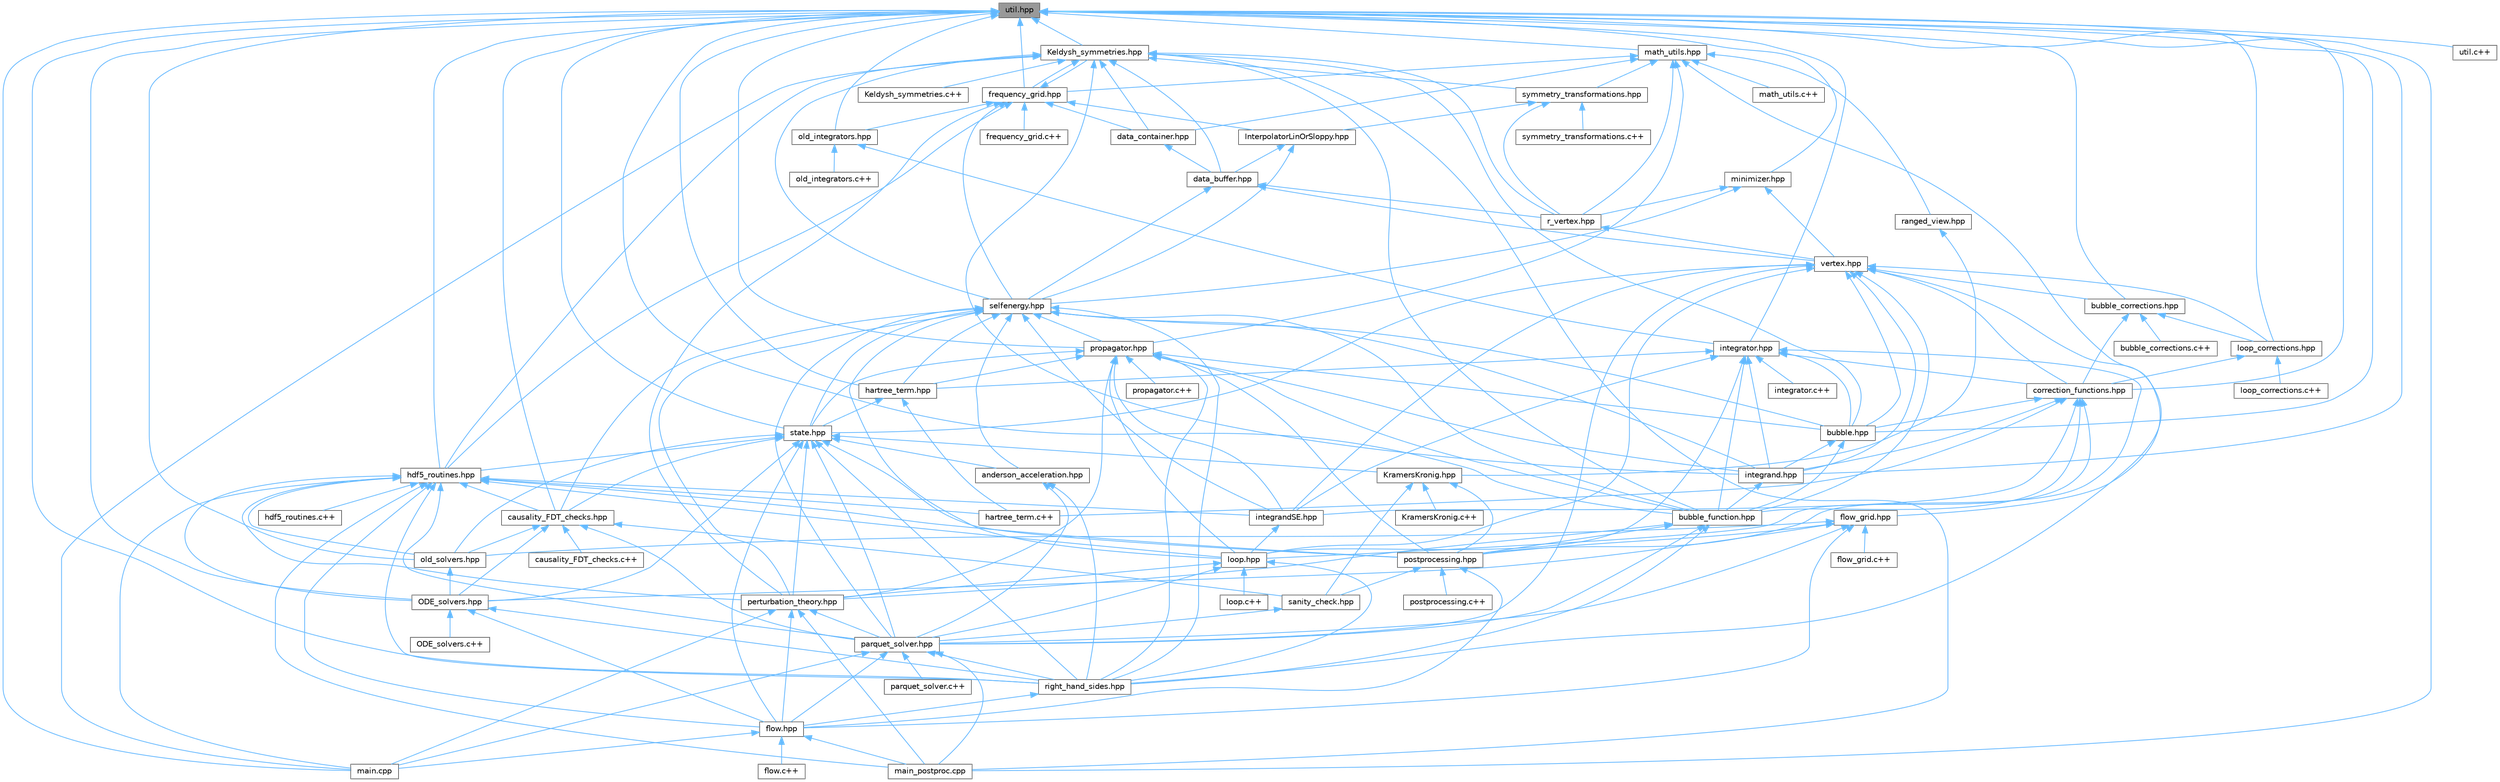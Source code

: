 digraph "util.hpp"
{
 // INTERACTIVE_SVG=YES
 // LATEX_PDF_SIZE
  bgcolor="transparent";
  edge [fontname=Helvetica,fontsize=10,labelfontname=Helvetica,labelfontsize=10];
  node [fontname=Helvetica,fontsize=10,shape=box,height=0.2,width=0.4];
  Node1 [id="Node000001",label="util.hpp",height=0.2,width=0.4,color="gray40", fillcolor="grey60", style="filled", fontcolor="black",tooltip=" "];
  Node1 -> Node2 [id="edge1_Node000001_Node000002",dir="back",color="steelblue1",style="solid",tooltip=" "];
  Node2 [id="Node000002",label="Keldysh_symmetries.hpp",height=0.2,width=0.4,color="grey40", fillcolor="white", style="filled",URL="$d2/d1a/Keldysh__symmetries_8hpp.html",tooltip=" "];
  Node2 -> Node3 [id="edge2_Node000002_Node000003",dir="back",color="steelblue1",style="solid",tooltip=" "];
  Node3 [id="Node000003",label="Keldysh_symmetries.c++",height=0.2,width=0.4,color="grey40", fillcolor="white", style="filled",URL="$d4/de0/Keldysh__symmetries_8c_09_09.html",tooltip=" "];
  Node2 -> Node4 [id="edge3_Node000002_Node000004",dir="back",color="steelblue1",style="solid",tooltip=" "];
  Node4 [id="Node000004",label="bubble.hpp",height=0.2,width=0.4,color="grey40", fillcolor="white", style="filled",URL="$d0/dac/bubble_8hpp.html",tooltip=" "];
  Node4 -> Node5 [id="edge4_Node000004_Node000005",dir="back",color="steelblue1",style="solid",tooltip=" "];
  Node5 [id="Node000005",label="bubble_function.hpp",height=0.2,width=0.4,color="grey40", fillcolor="white", style="filled",URL="$de/de8/bubble__function_8hpp.html",tooltip=" "];
  Node5 -> Node6 [id="edge5_Node000005_Node000006",dir="back",color="steelblue1",style="solid",tooltip=" "];
  Node6 [id="Node000006",label="parquet_solver.hpp",height=0.2,width=0.4,color="grey40", fillcolor="white", style="filled",URL="$dd/d0a/parquet__solver_8hpp.html",tooltip=" "];
  Node6 -> Node7 [id="edge6_Node000006_Node000007",dir="back",color="steelblue1",style="solid",tooltip=" "];
  Node7 [id="Node000007",label="flow.hpp",height=0.2,width=0.4,color="grey40", fillcolor="white", style="filled",URL="$d5/d21/flow_8hpp.html",tooltip=" "];
  Node7 -> Node8 [id="edge7_Node000007_Node000008",dir="back",color="steelblue1",style="solid",tooltip=" "];
  Node8 [id="Node000008",label="flow.c++",height=0.2,width=0.4,color="grey40", fillcolor="white", style="filled",URL="$d4/dde/flow_8c_09_09.html",tooltip=" "];
  Node7 -> Node9 [id="edge8_Node000007_Node000009",dir="back",color="steelblue1",style="solid",tooltip=" "];
  Node9 [id="Node000009",label="main.cpp",height=0.2,width=0.4,color="grey40", fillcolor="white", style="filled",URL="$df/d0a/main_8cpp.html",tooltip=" "];
  Node7 -> Node10 [id="edge9_Node000007_Node000010",dir="back",color="steelblue1",style="solid",tooltip=" "];
  Node10 [id="Node000010",label="main_postproc.cpp",height=0.2,width=0.4,color="grey40", fillcolor="white", style="filled",URL="$dd/d00/main__postproc_8cpp.html",tooltip=" "];
  Node6 -> Node9 [id="edge10_Node000006_Node000009",dir="back",color="steelblue1",style="solid",tooltip=" "];
  Node6 -> Node10 [id="edge11_Node000006_Node000010",dir="back",color="steelblue1",style="solid",tooltip=" "];
  Node6 -> Node11 [id="edge12_Node000006_Node000011",dir="back",color="steelblue1",style="solid",tooltip=" "];
  Node11 [id="Node000011",label="parquet_solver.c++",height=0.2,width=0.4,color="grey40", fillcolor="white", style="filled",URL="$d5/d94/parquet__solver_8c_09_09.html",tooltip=" "];
  Node6 -> Node12 [id="edge13_Node000006_Node000012",dir="back",color="steelblue1",style="solid",tooltip=" "];
  Node12 [id="Node000012",label="right_hand_sides.hpp",height=0.2,width=0.4,color="grey40", fillcolor="white", style="filled",URL="$d8/dea/right__hand__sides_8hpp.html",tooltip=" "];
  Node12 -> Node7 [id="edge14_Node000012_Node000007",dir="back",color="steelblue1",style="solid",tooltip=" "];
  Node5 -> Node13 [id="edge15_Node000005_Node000013",dir="back",color="steelblue1",style="solid",tooltip=" "];
  Node13 [id="Node000013",label="perturbation_theory.hpp",height=0.2,width=0.4,color="grey40", fillcolor="white", style="filled",URL="$d5/d0d/perturbation__theory_8hpp.html",tooltip=" "];
  Node13 -> Node7 [id="edge16_Node000013_Node000007",dir="back",color="steelblue1",style="solid",tooltip=" "];
  Node13 -> Node9 [id="edge17_Node000013_Node000009",dir="back",color="steelblue1",style="solid",tooltip=" "];
  Node13 -> Node10 [id="edge18_Node000013_Node000010",dir="back",color="steelblue1",style="solid",tooltip=" "];
  Node13 -> Node6 [id="edge19_Node000013_Node000006",dir="back",color="steelblue1",style="solid",tooltip=" "];
  Node5 -> Node14 [id="edge20_Node000005_Node000014",dir="back",color="steelblue1",style="solid",tooltip=" "];
  Node14 [id="Node000014",label="postprocessing.hpp",height=0.2,width=0.4,color="grey40", fillcolor="white", style="filled",URL="$d4/d81/postprocessing_8hpp.html",tooltip=" "];
  Node14 -> Node7 [id="edge21_Node000014_Node000007",dir="back",color="steelblue1",style="solid",tooltip=" "];
  Node14 -> Node15 [id="edge22_Node000014_Node000015",dir="back",color="steelblue1",style="solid",tooltip=" "];
  Node15 [id="Node000015",label="postprocessing.c++",height=0.2,width=0.4,color="grey40", fillcolor="white", style="filled",URL="$d9/dae/postprocessing_8c_09_09.html",tooltip=" "];
  Node14 -> Node16 [id="edge23_Node000014_Node000016",dir="back",color="steelblue1",style="solid",tooltip=" "];
  Node16 [id="Node000016",label="sanity_check.hpp",height=0.2,width=0.4,color="grey40", fillcolor="white", style="filled",URL="$d2/d3f/sanity__check_8hpp.html",tooltip=" "];
  Node16 -> Node6 [id="edge24_Node000016_Node000006",dir="back",color="steelblue1",style="solid",tooltip=" "];
  Node5 -> Node12 [id="edge25_Node000005_Node000012",dir="back",color="steelblue1",style="solid",tooltip=" "];
  Node4 -> Node17 [id="edge26_Node000004_Node000017",dir="back",color="steelblue1",style="solid",tooltip=" "];
  Node17 [id="Node000017",label="integrand.hpp",height=0.2,width=0.4,color="grey40", fillcolor="white", style="filled",URL="$df/d83/integrand_8hpp.html",tooltip=" "];
  Node17 -> Node5 [id="edge27_Node000017_Node000005",dir="back",color="steelblue1",style="solid",tooltip=" "];
  Node2 -> Node5 [id="edge28_Node000002_Node000005",dir="back",color="steelblue1",style="solid",tooltip=" "];
  Node2 -> Node18 [id="edge29_Node000002_Node000018",dir="back",color="steelblue1",style="solid",tooltip=" "];
  Node18 [id="Node000018",label="data_buffer.hpp",height=0.2,width=0.4,color="grey40", fillcolor="white", style="filled",URL="$dc/d80/data__buffer_8hpp.html",tooltip=" "];
  Node18 -> Node19 [id="edge30_Node000018_Node000019",dir="back",color="steelblue1",style="solid",tooltip=" "];
  Node19 [id="Node000019",label="r_vertex.hpp",height=0.2,width=0.4,color="grey40", fillcolor="white", style="filled",URL="$d3/d22/r__vertex_8hpp.html",tooltip=" "];
  Node19 -> Node20 [id="edge31_Node000019_Node000020",dir="back",color="steelblue1",style="solid",tooltip=" "];
  Node20 [id="Node000020",label="vertex.hpp",height=0.2,width=0.4,color="grey40", fillcolor="white", style="filled",URL="$d1/d2d/vertex_8hpp.html",tooltip=" "];
  Node20 -> Node4 [id="edge32_Node000020_Node000004",dir="back",color="steelblue1",style="solid",tooltip=" "];
  Node20 -> Node21 [id="edge33_Node000020_Node000021",dir="back",color="steelblue1",style="solid",tooltip=" "];
  Node21 [id="Node000021",label="bubble_corrections.hpp",height=0.2,width=0.4,color="grey40", fillcolor="white", style="filled",URL="$dd/dea/bubble__corrections_8hpp.html",tooltip=" "];
  Node21 -> Node22 [id="edge34_Node000021_Node000022",dir="back",color="steelblue1",style="solid",tooltip=" "];
  Node22 [id="Node000022",label="bubble_corrections.c++",height=0.2,width=0.4,color="grey40", fillcolor="white", style="filled",URL="$d7/d3a/bubble__corrections_8c_09_09.html",tooltip=" "];
  Node21 -> Node23 [id="edge35_Node000021_Node000023",dir="back",color="steelblue1",style="solid",tooltip=" "];
  Node23 [id="Node000023",label="correction_functions.hpp",height=0.2,width=0.4,color="grey40", fillcolor="white", style="filled",URL="$d2/df0/correction__functions_8hpp.html",tooltip=" "];
  Node23 -> Node4 [id="edge36_Node000023_Node000004",dir="back",color="steelblue1",style="solid",tooltip=" "];
  Node23 -> Node5 [id="edge37_Node000023_Node000005",dir="back",color="steelblue1",style="solid",tooltip=" "];
  Node23 -> Node24 [id="edge38_Node000023_Node000024",dir="back",color="steelblue1",style="solid",tooltip=" "];
  Node24 [id="Node000024",label="hartree_term.c++",height=0.2,width=0.4,color="grey40", fillcolor="white", style="filled",URL="$d4/d92/hartree__term_8c_09_09.html",tooltip=" "];
  Node23 -> Node17 [id="edge39_Node000023_Node000017",dir="back",color="steelblue1",style="solid",tooltip=" "];
  Node23 -> Node25 [id="edge40_Node000023_Node000025",dir="back",color="steelblue1",style="solid",tooltip=" "];
  Node25 [id="Node000025",label="integrandSE.hpp",height=0.2,width=0.4,color="grey40", fillcolor="white", style="filled",URL="$de/d65/integrandSE_8hpp.html",tooltip=" "];
  Node25 -> Node26 [id="edge41_Node000025_Node000026",dir="back",color="steelblue1",style="solid",tooltip=" "];
  Node26 [id="Node000026",label="loop.hpp",height=0.2,width=0.4,color="grey40", fillcolor="white", style="filled",URL="$d8/d1d/loop_8hpp.html",tooltip=" "];
  Node26 -> Node27 [id="edge42_Node000026_Node000027",dir="back",color="steelblue1",style="solid",tooltip=" "];
  Node27 [id="Node000027",label="loop.c++",height=0.2,width=0.4,color="grey40", fillcolor="white", style="filled",URL="$d5/dae/loop_8c_09_09.html",tooltip=" "];
  Node26 -> Node6 [id="edge43_Node000026_Node000006",dir="back",color="steelblue1",style="solid",tooltip=" "];
  Node26 -> Node13 [id="edge44_Node000026_Node000013",dir="back",color="steelblue1",style="solid",tooltip=" "];
  Node26 -> Node12 [id="edge45_Node000026_Node000012",dir="back",color="steelblue1",style="solid",tooltip=" "];
  Node23 -> Node26 [id="edge46_Node000023_Node000026",dir="back",color="steelblue1",style="solid",tooltip=" "];
  Node21 -> Node28 [id="edge47_Node000021_Node000028",dir="back",color="steelblue1",style="solid",tooltip=" "];
  Node28 [id="Node000028",label="loop_corrections.hpp",height=0.2,width=0.4,color="grey40", fillcolor="white", style="filled",URL="$d0/d0e/loop__corrections_8hpp.html",tooltip=" "];
  Node28 -> Node23 [id="edge48_Node000028_Node000023",dir="back",color="steelblue1",style="solid",tooltip=" "];
  Node28 -> Node29 [id="edge49_Node000028_Node000029",dir="back",color="steelblue1",style="solid",tooltip=" "];
  Node29 [id="Node000029",label="loop_corrections.c++",height=0.2,width=0.4,color="grey40", fillcolor="white", style="filled",URL="$d7/df0/loop__corrections_8c_09_09.html",tooltip=" "];
  Node20 -> Node5 [id="edge50_Node000020_Node000005",dir="back",color="steelblue1",style="solid",tooltip=" "];
  Node20 -> Node23 [id="edge51_Node000020_Node000023",dir="back",color="steelblue1",style="solid",tooltip=" "];
  Node20 -> Node17 [id="edge52_Node000020_Node000017",dir="back",color="steelblue1",style="solid",tooltip=" "];
  Node20 -> Node25 [id="edge53_Node000020_Node000025",dir="back",color="steelblue1",style="solid",tooltip=" "];
  Node20 -> Node26 [id="edge54_Node000020_Node000026",dir="back",color="steelblue1",style="solid",tooltip=" "];
  Node20 -> Node28 [id="edge55_Node000020_Node000028",dir="back",color="steelblue1",style="solid",tooltip=" "];
  Node20 -> Node6 [id="edge56_Node000020_Node000006",dir="back",color="steelblue1",style="solid",tooltip=" "];
  Node20 -> Node12 [id="edge57_Node000020_Node000012",dir="back",color="steelblue1",style="solid",tooltip=" "];
  Node20 -> Node30 [id="edge58_Node000020_Node000030",dir="back",color="steelblue1",style="solid",tooltip=" "];
  Node30 [id="Node000030",label="state.hpp",height=0.2,width=0.4,color="grey40", fillcolor="white", style="filled",URL="$da/d3b/state_8hpp.html",tooltip=" "];
  Node30 -> Node31 [id="edge59_Node000030_Node000031",dir="back",color="steelblue1",style="solid",tooltip=" "];
  Node31 [id="Node000031",label="KramersKronig.hpp",height=0.2,width=0.4,color="grey40", fillcolor="white", style="filled",URL="$d1/db3/KramersKronig_8hpp.html",tooltip=" "];
  Node31 -> Node32 [id="edge60_Node000031_Node000032",dir="back",color="steelblue1",style="solid",tooltip=" "];
  Node32 [id="Node000032",label="KramersKronig.c++",height=0.2,width=0.4,color="grey40", fillcolor="white", style="filled",URL="$d7/d43/KramersKronig_8c_09_09.html",tooltip=" "];
  Node31 -> Node14 [id="edge61_Node000031_Node000014",dir="back",color="steelblue1",style="solid",tooltip=" "];
  Node31 -> Node16 [id="edge62_Node000031_Node000016",dir="back",color="steelblue1",style="solid",tooltip=" "];
  Node30 -> Node33 [id="edge63_Node000030_Node000033",dir="back",color="steelblue1",style="solid",tooltip=" "];
  Node33 [id="Node000033",label="ODE_solvers.hpp",height=0.2,width=0.4,color="grey40", fillcolor="white", style="filled",URL="$da/dc3/ODE__solvers_8hpp.html",tooltip=" "];
  Node33 -> Node34 [id="edge64_Node000033_Node000034",dir="back",color="steelblue1",style="solid",tooltip=" "];
  Node34 [id="Node000034",label="ODE_solvers.c++",height=0.2,width=0.4,color="grey40", fillcolor="white", style="filled",URL="$de/dd8/ODE__solvers_8c_09_09.html",tooltip=" "];
  Node33 -> Node7 [id="edge65_Node000033_Node000007",dir="back",color="steelblue1",style="solid",tooltip=" "];
  Node33 -> Node12 [id="edge66_Node000033_Node000012",dir="back",color="steelblue1",style="solid",tooltip=" "];
  Node30 -> Node35 [id="edge67_Node000030_Node000035",dir="back",color="steelblue1",style="solid",tooltip=" "];
  Node35 [id="Node000035",label="anderson_acceleration.hpp",height=0.2,width=0.4,color="grey40", fillcolor="white", style="filled",URL="$d6/d7b/anderson__acceleration_8hpp.html",tooltip=" "];
  Node35 -> Node6 [id="edge68_Node000035_Node000006",dir="back",color="steelblue1",style="solid",tooltip=" "];
  Node35 -> Node12 [id="edge69_Node000035_Node000012",dir="back",color="steelblue1",style="solid",tooltip=" "];
  Node30 -> Node36 [id="edge70_Node000030_Node000036",dir="back",color="steelblue1",style="solid",tooltip=" "];
  Node36 [id="Node000036",label="causality_FDT_checks.hpp",height=0.2,width=0.4,color="grey40", fillcolor="white", style="filled",URL="$d1/d75/causality__FDT__checks_8hpp.html",tooltip=" "];
  Node36 -> Node33 [id="edge71_Node000036_Node000033",dir="back",color="steelblue1",style="solid",tooltip=" "];
  Node36 -> Node37 [id="edge72_Node000036_Node000037",dir="back",color="steelblue1",style="solid",tooltip=" "];
  Node37 [id="Node000037",label="causality_FDT_checks.c++",height=0.2,width=0.4,color="grey40", fillcolor="white", style="filled",URL="$d8/dca/causality__FDT__checks_8c_09_09.html",tooltip=" "];
  Node36 -> Node38 [id="edge73_Node000036_Node000038",dir="back",color="steelblue1",style="solid",tooltip=" "];
  Node38 [id="Node000038",label="old_solvers.hpp",height=0.2,width=0.4,color="grey40", fillcolor="white", style="filled",URL="$dd/df7/old__solvers_8hpp.html",tooltip=" "];
  Node38 -> Node33 [id="edge74_Node000038_Node000033",dir="back",color="steelblue1",style="solid",tooltip=" "];
  Node36 -> Node6 [id="edge75_Node000036_Node000006",dir="back",color="steelblue1",style="solid",tooltip=" "];
  Node36 -> Node16 [id="edge76_Node000036_Node000016",dir="back",color="steelblue1",style="solid",tooltip=" "];
  Node30 -> Node7 [id="edge77_Node000030_Node000007",dir="back",color="steelblue1",style="solid",tooltip=" "];
  Node30 -> Node39 [id="edge78_Node000030_Node000039",dir="back",color="steelblue1",style="solid",tooltip=" "];
  Node39 [id="Node000039",label="hdf5_routines.hpp",height=0.2,width=0.4,color="grey40", fillcolor="white", style="filled",URL="$d5/de4/hdf5__routines_8hpp.html",tooltip=" "];
  Node39 -> Node33 [id="edge79_Node000039_Node000033",dir="back",color="steelblue1",style="solid",tooltip=" "];
  Node39 -> Node36 [id="edge80_Node000039_Node000036",dir="back",color="steelblue1",style="solid",tooltip=" "];
  Node39 -> Node7 [id="edge81_Node000039_Node000007",dir="back",color="steelblue1",style="solid",tooltip=" "];
  Node39 -> Node24 [id="edge82_Node000039_Node000024",dir="back",color="steelblue1",style="solid",tooltip=" "];
  Node39 -> Node40 [id="edge83_Node000039_Node000040",dir="back",color="steelblue1",style="solid",tooltip=" "];
  Node40 [id="Node000040",label="hdf5_routines.c++",height=0.2,width=0.4,color="grey40", fillcolor="white", style="filled",URL="$d5/d4f/hdf5__routines_8c_09_09.html",tooltip=" "];
  Node39 -> Node25 [id="edge84_Node000039_Node000025",dir="back",color="steelblue1",style="solid",tooltip=" "];
  Node39 -> Node26 [id="edge85_Node000039_Node000026",dir="back",color="steelblue1",style="solid",tooltip=" "];
  Node39 -> Node9 [id="edge86_Node000039_Node000009",dir="back",color="steelblue1",style="solid",tooltip=" "];
  Node39 -> Node10 [id="edge87_Node000039_Node000010",dir="back",color="steelblue1",style="solid",tooltip=" "];
  Node39 -> Node38 [id="edge88_Node000039_Node000038",dir="back",color="steelblue1",style="solid",tooltip=" "];
  Node39 -> Node6 [id="edge89_Node000039_Node000006",dir="back",color="steelblue1",style="solid",tooltip=" "];
  Node39 -> Node13 [id="edge90_Node000039_Node000013",dir="back",color="steelblue1",style="solid",tooltip=" "];
  Node39 -> Node14 [id="edge91_Node000039_Node000014",dir="back",color="steelblue1",style="solid",tooltip=" "];
  Node39 -> Node12 [id="edge92_Node000039_Node000012",dir="back",color="steelblue1",style="solid",tooltip=" "];
  Node30 -> Node38 [id="edge93_Node000030_Node000038",dir="back",color="steelblue1",style="solid",tooltip=" "];
  Node30 -> Node6 [id="edge94_Node000030_Node000006",dir="back",color="steelblue1",style="solid",tooltip=" "];
  Node30 -> Node13 [id="edge95_Node000030_Node000013",dir="back",color="steelblue1",style="solid",tooltip=" "];
  Node30 -> Node14 [id="edge96_Node000030_Node000014",dir="back",color="steelblue1",style="solid",tooltip=" "];
  Node30 -> Node12 [id="edge97_Node000030_Node000012",dir="back",color="steelblue1",style="solid",tooltip=" "];
  Node18 -> Node41 [id="edge98_Node000018_Node000041",dir="back",color="steelblue1",style="solid",tooltip=" "];
  Node41 [id="Node000041",label="selfenergy.hpp",height=0.2,width=0.4,color="grey40", fillcolor="white", style="filled",URL="$d6/d2d/selfenergy_8hpp.html",tooltip=" "];
  Node41 -> Node35 [id="edge99_Node000041_Node000035",dir="back",color="steelblue1",style="solid",tooltip=" "];
  Node41 -> Node4 [id="edge100_Node000041_Node000004",dir="back",color="steelblue1",style="solid",tooltip=" "];
  Node41 -> Node5 [id="edge101_Node000041_Node000005",dir="back",color="steelblue1",style="solid",tooltip=" "];
  Node41 -> Node36 [id="edge102_Node000041_Node000036",dir="back",color="steelblue1",style="solid",tooltip=" "];
  Node41 -> Node42 [id="edge103_Node000041_Node000042",dir="back",color="steelblue1",style="solid",tooltip=" "];
  Node42 [id="Node000042",label="hartree_term.hpp",height=0.2,width=0.4,color="grey40", fillcolor="white", style="filled",URL="$d1/db3/hartree__term_8hpp.html",tooltip=" "];
  Node42 -> Node24 [id="edge104_Node000042_Node000024",dir="back",color="steelblue1",style="solid",tooltip=" "];
  Node42 -> Node30 [id="edge105_Node000042_Node000030",dir="back",color="steelblue1",style="solid",tooltip=" "];
  Node41 -> Node17 [id="edge106_Node000041_Node000017",dir="back",color="steelblue1",style="solid",tooltip=" "];
  Node41 -> Node25 [id="edge107_Node000041_Node000025",dir="back",color="steelblue1",style="solid",tooltip=" "];
  Node41 -> Node26 [id="edge108_Node000041_Node000026",dir="back",color="steelblue1",style="solid",tooltip=" "];
  Node41 -> Node6 [id="edge109_Node000041_Node000006",dir="back",color="steelblue1",style="solid",tooltip=" "];
  Node41 -> Node13 [id="edge110_Node000041_Node000013",dir="back",color="steelblue1",style="solid",tooltip=" "];
  Node41 -> Node43 [id="edge111_Node000041_Node000043",dir="back",color="steelblue1",style="solid",tooltip=" "];
  Node43 [id="Node000043",label="propagator.hpp",height=0.2,width=0.4,color="grey40", fillcolor="white", style="filled",URL="$d5/df7/propagator_8hpp.html",tooltip=" "];
  Node43 -> Node4 [id="edge112_Node000043_Node000004",dir="back",color="steelblue1",style="solid",tooltip=" "];
  Node43 -> Node5 [id="edge113_Node000043_Node000005",dir="back",color="steelblue1",style="solid",tooltip=" "];
  Node43 -> Node42 [id="edge114_Node000043_Node000042",dir="back",color="steelblue1",style="solid",tooltip=" "];
  Node43 -> Node17 [id="edge115_Node000043_Node000017",dir="back",color="steelblue1",style="solid",tooltip=" "];
  Node43 -> Node25 [id="edge116_Node000043_Node000025",dir="back",color="steelblue1",style="solid",tooltip=" "];
  Node43 -> Node26 [id="edge117_Node000043_Node000026",dir="back",color="steelblue1",style="solid",tooltip=" "];
  Node43 -> Node13 [id="edge118_Node000043_Node000013",dir="back",color="steelblue1",style="solid",tooltip=" "];
  Node43 -> Node14 [id="edge119_Node000043_Node000014",dir="back",color="steelblue1",style="solid",tooltip=" "];
  Node43 -> Node44 [id="edge120_Node000043_Node000044",dir="back",color="steelblue1",style="solid",tooltip=" "];
  Node44 [id="Node000044",label="propagator.c++",height=0.2,width=0.4,color="grey40", fillcolor="white", style="filled",URL="$de/d5d/propagator_8c_09_09.html",tooltip=" "];
  Node43 -> Node12 [id="edge121_Node000043_Node000012",dir="back",color="steelblue1",style="solid",tooltip=" "];
  Node43 -> Node30 [id="edge122_Node000043_Node000030",dir="back",color="steelblue1",style="solid",tooltip=" "];
  Node41 -> Node12 [id="edge123_Node000041_Node000012",dir="back",color="steelblue1",style="solid",tooltip=" "];
  Node41 -> Node30 [id="edge124_Node000041_Node000030",dir="back",color="steelblue1",style="solid",tooltip=" "];
  Node18 -> Node20 [id="edge125_Node000018_Node000020",dir="back",color="steelblue1",style="solid",tooltip=" "];
  Node2 -> Node45 [id="edge126_Node000002_Node000045",dir="back",color="steelblue1",style="solid",tooltip=" "];
  Node45 [id="Node000045",label="data_container.hpp",height=0.2,width=0.4,color="grey40", fillcolor="white", style="filled",URL="$da/dbc/data__container_8hpp.html",tooltip=" "];
  Node45 -> Node18 [id="edge127_Node000045_Node000018",dir="back",color="steelblue1",style="solid",tooltip=" "];
  Node2 -> Node46 [id="edge128_Node000002_Node000046",dir="back",color="steelblue1",style="solid",tooltip=" "];
  Node46 [id="Node000046",label="frequency_grid.hpp",height=0.2,width=0.4,color="grey40", fillcolor="white", style="filled",URL="$d5/d39/frequency__grid_8hpp.html",tooltip=" "];
  Node46 -> Node47 [id="edge129_Node000046_Node000047",dir="back",color="steelblue1",style="solid",tooltip=" "];
  Node47 [id="Node000047",label="InterpolatorLinOrSloppy.hpp",height=0.2,width=0.4,color="grey40", fillcolor="white", style="filled",URL="$d3/d17/InterpolatorLinOrSloppy_8hpp.html",tooltip=" "];
  Node47 -> Node18 [id="edge130_Node000047_Node000018",dir="back",color="steelblue1",style="solid",tooltip=" "];
  Node47 -> Node41 [id="edge131_Node000047_Node000041",dir="back",color="steelblue1",style="solid",tooltip=" "];
  Node46 -> Node2 [id="edge132_Node000046_Node000002",dir="back",color="steelblue1",style="solid",tooltip=" "];
  Node46 -> Node45 [id="edge133_Node000046_Node000045",dir="back",color="steelblue1",style="solid",tooltip=" "];
  Node46 -> Node48 [id="edge134_Node000046_Node000048",dir="back",color="steelblue1",style="solid",tooltip=" "];
  Node48 [id="Node000048",label="frequency_grid.c++",height=0.2,width=0.4,color="grey40", fillcolor="white", style="filled",URL="$d5/d3d/frequency__grid_8c_09_09.html",tooltip=" "];
  Node46 -> Node39 [id="edge135_Node000046_Node000039",dir="back",color="steelblue1",style="solid",tooltip=" "];
  Node46 -> Node49 [id="edge136_Node000046_Node000049",dir="back",color="steelblue1",style="solid",tooltip=" "];
  Node49 [id="Node000049",label="old_integrators.hpp",height=0.2,width=0.4,color="grey40", fillcolor="white", style="filled",URL="$d7/d65/old__integrators_8hpp.html",tooltip=" "];
  Node49 -> Node50 [id="edge137_Node000049_Node000050",dir="back",color="steelblue1",style="solid",tooltip=" "];
  Node50 [id="Node000050",label="integrator.hpp",height=0.2,width=0.4,color="grey40", fillcolor="white", style="filled",URL="$dd/d1f/integrator_8hpp.html",tooltip=" "];
  Node50 -> Node4 [id="edge138_Node000050_Node000004",dir="back",color="steelblue1",style="solid",tooltip=" "];
  Node50 -> Node5 [id="edge139_Node000050_Node000005",dir="back",color="steelblue1",style="solid",tooltip=" "];
  Node50 -> Node23 [id="edge140_Node000050_Node000023",dir="back",color="steelblue1",style="solid",tooltip=" "];
  Node50 -> Node42 [id="edge141_Node000050_Node000042",dir="back",color="steelblue1",style="solid",tooltip=" "];
  Node50 -> Node17 [id="edge142_Node000050_Node000017",dir="back",color="steelblue1",style="solid",tooltip=" "];
  Node50 -> Node25 [id="edge143_Node000050_Node000025",dir="back",color="steelblue1",style="solid",tooltip=" "];
  Node50 -> Node51 [id="edge144_Node000050_Node000051",dir="back",color="steelblue1",style="solid",tooltip=" "];
  Node51 [id="Node000051",label="integrator.c++",height=0.2,width=0.4,color="grey40", fillcolor="white", style="filled",URL="$d7/d61/integrator_8c_09_09.html",tooltip=" "];
  Node50 -> Node26 [id="edge145_Node000050_Node000026",dir="back",color="steelblue1",style="solid",tooltip=" "];
  Node50 -> Node14 [id="edge146_Node000050_Node000014",dir="back",color="steelblue1",style="solid",tooltip=" "];
  Node49 -> Node52 [id="edge147_Node000049_Node000052",dir="back",color="steelblue1",style="solid",tooltip=" "];
  Node52 [id="Node000052",label="old_integrators.c++",height=0.2,width=0.4,color="grey40", fillcolor="white", style="filled",URL="$de/d11/old__integrators_8c_09_09.html",tooltip=" "];
  Node46 -> Node13 [id="edge148_Node000046_Node000013",dir="back",color="steelblue1",style="solid",tooltip=" "];
  Node46 -> Node41 [id="edge149_Node000046_Node000041",dir="back",color="steelblue1",style="solid",tooltip=" "];
  Node2 -> Node39 [id="edge150_Node000002_Node000039",dir="back",color="steelblue1",style="solid",tooltip=" "];
  Node2 -> Node17 [id="edge151_Node000002_Node000017",dir="back",color="steelblue1",style="solid",tooltip=" "];
  Node2 -> Node9 [id="edge152_Node000002_Node000009",dir="back",color="steelblue1",style="solid",tooltip=" "];
  Node2 -> Node10 [id="edge153_Node000002_Node000010",dir="back",color="steelblue1",style="solid",tooltip=" "];
  Node2 -> Node19 [id="edge154_Node000002_Node000019",dir="back",color="steelblue1",style="solid",tooltip=" "];
  Node2 -> Node41 [id="edge155_Node000002_Node000041",dir="back",color="steelblue1",style="solid",tooltip=" "];
  Node2 -> Node53 [id="edge156_Node000002_Node000053",dir="back",color="steelblue1",style="solid",tooltip=" "];
  Node53 [id="Node000053",label="symmetry_transformations.hpp",height=0.2,width=0.4,color="grey40", fillcolor="white", style="filled",URL="$db/d7d/symmetry__transformations_8hpp.html",tooltip=" "];
  Node53 -> Node47 [id="edge157_Node000053_Node000047",dir="back",color="steelblue1",style="solid",tooltip=" "];
  Node53 -> Node19 [id="edge158_Node000053_Node000019",dir="back",color="steelblue1",style="solid",tooltip=" "];
  Node53 -> Node54 [id="edge159_Node000053_Node000054",dir="back",color="steelblue1",style="solid",tooltip=" "];
  Node54 [id="Node000054",label="symmetry_transformations.c++",height=0.2,width=0.4,color="grey40", fillcolor="white", style="filled",URL="$d5/def/symmetry__transformations_8c_09_09.html",tooltip=" "];
  Node1 -> Node33 [id="edge160_Node000001_Node000033",dir="back",color="steelblue1",style="solid",tooltip=" "];
  Node1 -> Node4 [id="edge161_Node000001_Node000004",dir="back",color="steelblue1",style="solid",tooltip=" "];
  Node1 -> Node21 [id="edge162_Node000001_Node000021",dir="back",color="steelblue1",style="solid",tooltip=" "];
  Node1 -> Node5 [id="edge163_Node000001_Node000005",dir="back",color="steelblue1",style="solid",tooltip=" "];
  Node1 -> Node36 [id="edge164_Node000001_Node000036",dir="back",color="steelblue1",style="solid",tooltip=" "];
  Node1 -> Node23 [id="edge165_Node000001_Node000023",dir="back",color="steelblue1",style="solid",tooltip=" "];
  Node1 -> Node46 [id="edge166_Node000001_Node000046",dir="back",color="steelblue1",style="solid",tooltip=" "];
  Node1 -> Node42 [id="edge167_Node000001_Node000042",dir="back",color="steelblue1",style="solid",tooltip=" "];
  Node1 -> Node39 [id="edge168_Node000001_Node000039",dir="back",color="steelblue1",style="solid",tooltip=" "];
  Node1 -> Node17 [id="edge169_Node000001_Node000017",dir="back",color="steelblue1",style="solid",tooltip=" "];
  Node1 -> Node50 [id="edge170_Node000001_Node000050",dir="back",color="steelblue1",style="solid",tooltip=" "];
  Node1 -> Node28 [id="edge171_Node000001_Node000028",dir="back",color="steelblue1",style="solid",tooltip=" "];
  Node1 -> Node9 [id="edge172_Node000001_Node000009",dir="back",color="steelblue1",style="solid",tooltip=" "];
  Node1 -> Node10 [id="edge173_Node000001_Node000010",dir="back",color="steelblue1",style="solid",tooltip=" "];
  Node1 -> Node55 [id="edge174_Node000001_Node000055",dir="back",color="steelblue1",style="solid",tooltip=" "];
  Node55 [id="Node000055",label="math_utils.hpp",height=0.2,width=0.4,color="grey40", fillcolor="white", style="filled",URL="$de/dbb/math__utils_8hpp.html",tooltip=" "];
  Node55 -> Node45 [id="edge175_Node000055_Node000045",dir="back",color="steelblue1",style="solid",tooltip=" "];
  Node55 -> Node56 [id="edge176_Node000055_Node000056",dir="back",color="steelblue1",style="solid",tooltip=" "];
  Node56 [id="Node000056",label="flow_grid.hpp",height=0.2,width=0.4,color="grey40", fillcolor="white", style="filled",URL="$d5/dd1/flow__grid_8hpp.html",tooltip=" "];
  Node56 -> Node33 [id="edge177_Node000056_Node000033",dir="back",color="steelblue1",style="solid",tooltip=" "];
  Node56 -> Node7 [id="edge178_Node000056_Node000007",dir="back",color="steelblue1",style="solid",tooltip=" "];
  Node56 -> Node57 [id="edge179_Node000056_Node000057",dir="back",color="steelblue1",style="solid",tooltip=" "];
  Node57 [id="Node000057",label="flow_grid.c++",height=0.2,width=0.4,color="grey40", fillcolor="white", style="filled",URL="$d6/d8d/flow__grid_8c_09_09.html",tooltip=" "];
  Node56 -> Node38 [id="edge180_Node000056_Node000038",dir="back",color="steelblue1",style="solid",tooltip=" "];
  Node56 -> Node6 [id="edge181_Node000056_Node000006",dir="back",color="steelblue1",style="solid",tooltip=" "];
  Node56 -> Node14 [id="edge182_Node000056_Node000014",dir="back",color="steelblue1",style="solid",tooltip=" "];
  Node55 -> Node46 [id="edge183_Node000055_Node000046",dir="back",color="steelblue1",style="solid",tooltip=" "];
  Node55 -> Node58 [id="edge184_Node000055_Node000058",dir="back",color="steelblue1",style="solid",tooltip=" "];
  Node58 [id="Node000058",label="math_utils.c++",height=0.2,width=0.4,color="grey40", fillcolor="white", style="filled",URL="$df/d31/math__utils_8c_09_09.html",tooltip=" "];
  Node55 -> Node43 [id="edge185_Node000055_Node000043",dir="back",color="steelblue1",style="solid",tooltip=" "];
  Node55 -> Node19 [id="edge186_Node000055_Node000019",dir="back",color="steelblue1",style="solid",tooltip=" "];
  Node55 -> Node59 [id="edge187_Node000055_Node000059",dir="back",color="steelblue1",style="solid",tooltip=" "];
  Node59 [id="Node000059",label="ranged_view.hpp",height=0.2,width=0.4,color="grey40", fillcolor="white", style="filled",URL="$dd/df3/ranged__view_8hpp.html",tooltip=" "];
  Node59 -> Node31 [id="edge188_Node000059_Node000031",dir="back",color="steelblue1",style="solid",tooltip=" "];
  Node55 -> Node53 [id="edge189_Node000055_Node000053",dir="back",color="steelblue1",style="solid",tooltip=" "];
  Node1 -> Node60 [id="edge190_Node000001_Node000060",dir="back",color="steelblue1",style="solid",tooltip=" "];
  Node60 [id="Node000060",label="minimizer.hpp",height=0.2,width=0.4,color="grey40", fillcolor="white", style="filled",URL="$d4/d21/minimizer_8hpp.html",tooltip=" "];
  Node60 -> Node19 [id="edge191_Node000060_Node000019",dir="back",color="steelblue1",style="solid",tooltip=" "];
  Node60 -> Node41 [id="edge192_Node000060_Node000041",dir="back",color="steelblue1",style="solid",tooltip=" "];
  Node60 -> Node20 [id="edge193_Node000060_Node000020",dir="back",color="steelblue1",style="solid",tooltip=" "];
  Node1 -> Node49 [id="edge194_Node000001_Node000049",dir="back",color="steelblue1",style="solid",tooltip=" "];
  Node1 -> Node38 [id="edge195_Node000001_Node000038",dir="back",color="steelblue1",style="solid",tooltip=" "];
  Node1 -> Node43 [id="edge196_Node000001_Node000043",dir="back",color="steelblue1",style="solid",tooltip=" "];
  Node1 -> Node12 [id="edge197_Node000001_Node000012",dir="back",color="steelblue1",style="solid",tooltip=" "];
  Node1 -> Node30 [id="edge198_Node000001_Node000030",dir="back",color="steelblue1",style="solid",tooltip=" "];
  Node1 -> Node61 [id="edge199_Node000001_Node000061",dir="back",color="steelblue1",style="solid",tooltip=" "];
  Node61 [id="Node000061",label="util.c++",height=0.2,width=0.4,color="grey40", fillcolor="white", style="filled",URL="$d6/d35/util_8c_09_09.html",tooltip=" "];
}
